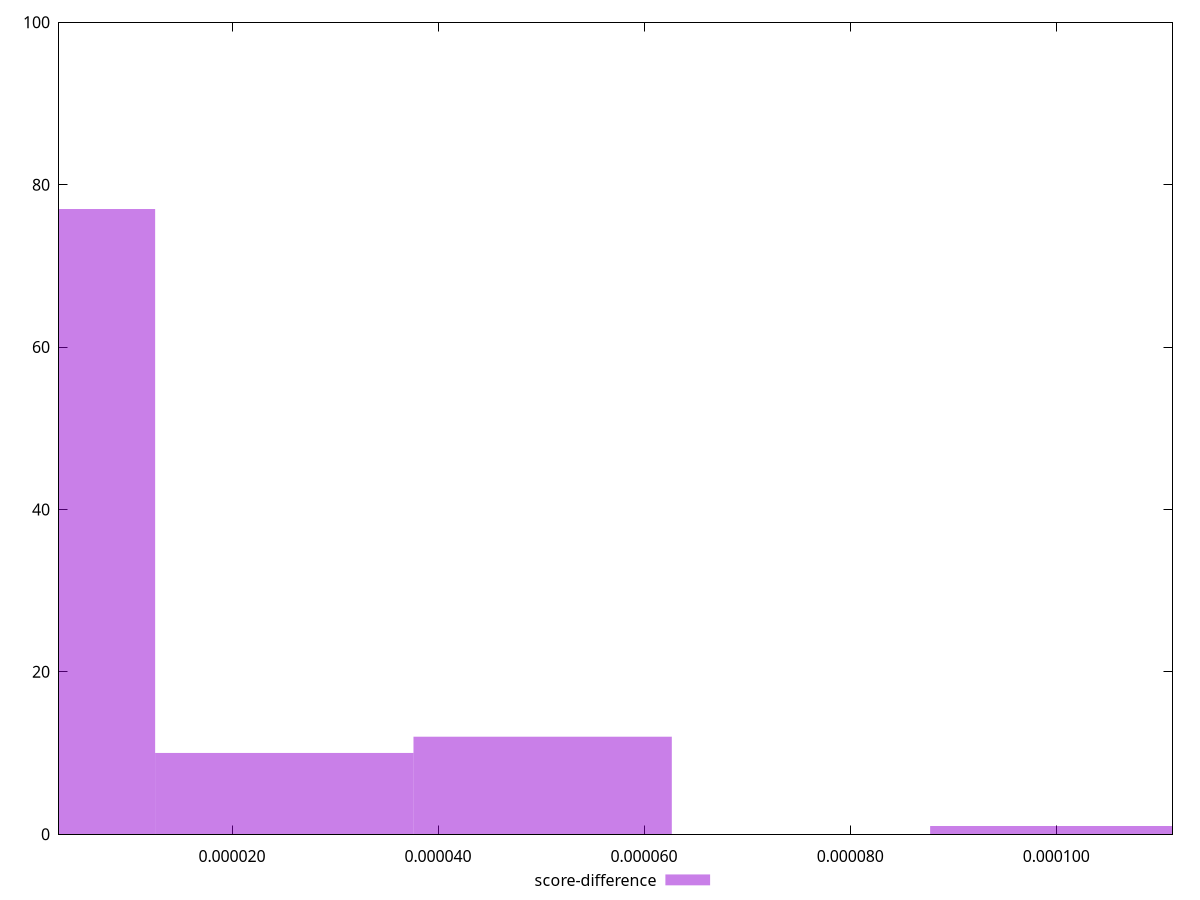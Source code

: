 reset

$scoreDifference <<EOF
0 77
0.00002507539002191947 10
0.00005015078004383894 12
0.00010030156008767788 1
EOF

set key outside below
set boxwidth 0.00002507539002191947
set xrange [0.000003205505933356889:0.00011128894648937404]
set yrange [0:100]
set trange [0:100]
set style fill transparent solid 0.5 noborder
set terminal svg size 640, 490 enhanced background rgb 'white'
set output "report_00008_2021-01-22T20:58:29.167/max-potential-fid/samples/pages+cached+noexternal+noimg/score-difference/histogram.svg"

plot $scoreDifference title "score-difference" with boxes

reset

